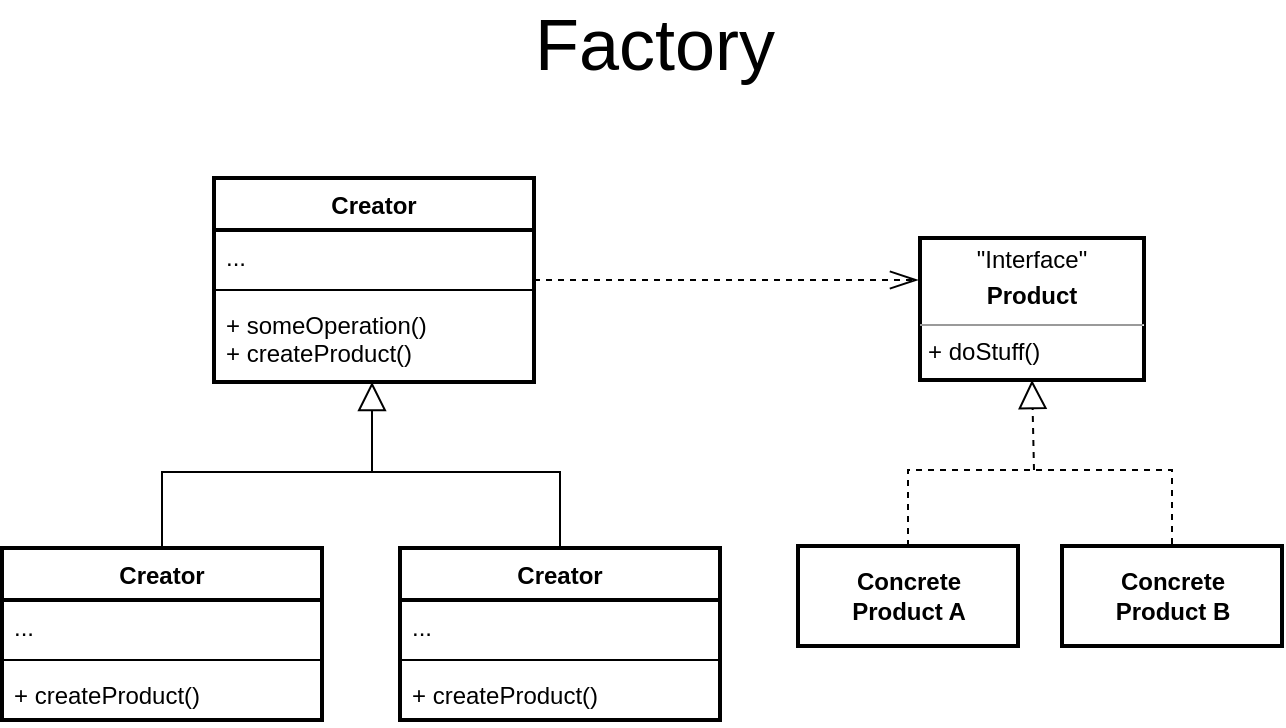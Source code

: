 <mxfile version="14.8.5" type="device"><diagram name="Page-1" id="c4acf3e9-155e-7222-9cf6-157b1a14988f"><mxGraphModel dx="1422" dy="794" grid="0" gridSize="10" guides="1" tooltips="1" connect="1" arrows="1" fold="1" page="1" pageScale="1" pageWidth="850" pageHeight="1100" background="none" math="0" shadow="0"><root><mxCell id="0"/><mxCell id="1" parent="0"/><mxCell id="Gnr0yDt9QQ8g0LjmNMmj-38" value="&lt;p style=&quot;margin: 0px ; margin-top: 4px ; text-align: center&quot;&gt;&quot;Interface&quot;&lt;/p&gt;&lt;p style=&quot;margin: 0px ; margin-top: 4px ; text-align: center&quot;&gt;&lt;b&gt;Product&lt;/b&gt;&lt;/p&gt;&lt;hr size=&quot;1&quot;&gt;&lt;p style=&quot;margin: 0px ; margin-left: 4px&quot;&gt;+ doStuff()&lt;/p&gt;&lt;p style=&quot;margin: 0px ; margin-left: 4px&quot;&gt;&lt;br&gt;&lt;/p&gt;" style="verticalAlign=top;align=left;overflow=fill;fontSize=12;fontFamily=Helvetica;html=1;strokeWidth=2;" parent="1" vertex="1"><mxGeometry x="562" y="236" width="112" height="71" as="geometry"/></mxCell><mxCell id="Gnr0yDt9QQ8g0LjmNMmj-62" value="Factory" style="text;html=1;strokeColor=none;fillColor=none;align=center;verticalAlign=middle;whiteSpace=wrap;rounded=0;fontSize=36;fontStyle=0;spacingTop=0;spacingLeft=0;" parent="1" vertex="1"><mxGeometry x="322" y="119" width="215" height="40" as="geometry"/></mxCell><mxCell id="XlVBeKfd6_DZpClP1N7D-21" style="edgeStyle=orthogonalEdgeStyle;rounded=0;orthogonalLoop=1;jettySize=auto;html=1;dashed=1;fontColor=none;startArrow=none;startFill=0;endArrow=openThin;endFill=0;endSize=12;" edge="1" parent="1" source="XlVBeKfd6_DZpClP1N7D-1"><mxGeometry relative="1" as="geometry"><mxPoint x="561" y="257" as="targetPoint"/></mxGeometry></mxCell><mxCell id="XlVBeKfd6_DZpClP1N7D-1" value="Creator" style="swimlane;fontStyle=1;align=center;verticalAlign=top;childLayout=stackLayout;horizontal=1;startSize=26;horizontalStack=0;resizeParent=1;resizeParentMax=0;resizeLast=0;collapsible=1;marginBottom=0;strokeWidth=2;" vertex="1" parent="1"><mxGeometry x="209" y="206" width="160" height="102" as="geometry"/></mxCell><mxCell id="XlVBeKfd6_DZpClP1N7D-2" value="..." style="text;strokeColor=none;fillColor=none;align=left;verticalAlign=top;spacingLeft=4;spacingRight=4;overflow=hidden;rotatable=0;points=[[0,0.5],[1,0.5]];portConstraint=eastwest;strokeWidth=2;" vertex="1" parent="XlVBeKfd6_DZpClP1N7D-1"><mxGeometry y="26" width="160" height="26" as="geometry"/></mxCell><mxCell id="XlVBeKfd6_DZpClP1N7D-3" value="" style="line;strokeWidth=1;fillColor=none;align=left;verticalAlign=middle;spacingTop=-1;spacingLeft=3;spacingRight=3;rotatable=0;labelPosition=right;points=[];portConstraint=eastwest;" vertex="1" parent="XlVBeKfd6_DZpClP1N7D-1"><mxGeometry y="52" width="160" height="8" as="geometry"/></mxCell><mxCell id="XlVBeKfd6_DZpClP1N7D-4" value="+ someOperation()&#10;+ createProduct()" style="text;strokeColor=none;fillColor=none;align=left;verticalAlign=top;spacingLeft=4;spacingRight=4;overflow=hidden;rotatable=0;points=[[0,0.5],[1,0.5]];portConstraint=eastwest;" vertex="1" parent="XlVBeKfd6_DZpClP1N7D-1"><mxGeometry y="60" width="160" height="42" as="geometry"/></mxCell><mxCell id="XlVBeKfd6_DZpClP1N7D-5" value="Creator" style="swimlane;fontStyle=1;align=center;verticalAlign=top;childLayout=stackLayout;horizontal=1;startSize=26;horizontalStack=0;resizeParent=1;resizeParentMax=0;resizeLast=0;collapsible=1;marginBottom=0;strokeWidth=2;" vertex="1" parent="1"><mxGeometry x="103" y="391" width="160" height="86" as="geometry"/></mxCell><mxCell id="XlVBeKfd6_DZpClP1N7D-6" value="..." style="text;strokeColor=none;fillColor=none;align=left;verticalAlign=top;spacingLeft=4;spacingRight=4;overflow=hidden;rotatable=0;points=[[0,0.5],[1,0.5]];portConstraint=eastwest;strokeWidth=2;" vertex="1" parent="XlVBeKfd6_DZpClP1N7D-5"><mxGeometry y="26" width="160" height="26" as="geometry"/></mxCell><mxCell id="XlVBeKfd6_DZpClP1N7D-7" value="" style="line;strokeWidth=1;fillColor=none;align=left;verticalAlign=middle;spacingTop=-1;spacingLeft=3;spacingRight=3;rotatable=0;labelPosition=right;points=[];portConstraint=eastwest;" vertex="1" parent="XlVBeKfd6_DZpClP1N7D-5"><mxGeometry y="52" width="160" height="8" as="geometry"/></mxCell><mxCell id="XlVBeKfd6_DZpClP1N7D-8" value="+ createProduct()" style="text;strokeColor=none;fillColor=none;align=left;verticalAlign=top;spacingLeft=4;spacingRight=4;overflow=hidden;rotatable=0;points=[[0,0.5],[1,0.5]];portConstraint=eastwest;" vertex="1" parent="XlVBeKfd6_DZpClP1N7D-5"><mxGeometry y="60" width="160" height="26" as="geometry"/></mxCell><mxCell id="XlVBeKfd6_DZpClP1N7D-9" value="Creator" style="swimlane;fontStyle=1;align=center;verticalAlign=top;childLayout=stackLayout;horizontal=1;startSize=26;horizontalStack=0;resizeParent=1;resizeParentMax=0;resizeLast=0;collapsible=1;marginBottom=0;strokeWidth=2;" vertex="1" parent="1"><mxGeometry x="302" y="391" width="160" height="86" as="geometry"/></mxCell><mxCell id="XlVBeKfd6_DZpClP1N7D-10" value="..." style="text;strokeColor=none;fillColor=none;align=left;verticalAlign=top;spacingLeft=4;spacingRight=4;overflow=hidden;rotatable=0;points=[[0,0.5],[1,0.5]];portConstraint=eastwest;strokeWidth=2;" vertex="1" parent="XlVBeKfd6_DZpClP1N7D-9"><mxGeometry y="26" width="160" height="26" as="geometry"/></mxCell><mxCell id="XlVBeKfd6_DZpClP1N7D-11" value="" style="line;strokeWidth=1;fillColor=none;align=left;verticalAlign=middle;spacingTop=-1;spacingLeft=3;spacingRight=3;rotatable=0;labelPosition=right;points=[];portConstraint=eastwest;" vertex="1" parent="XlVBeKfd6_DZpClP1N7D-9"><mxGeometry y="52" width="160" height="8" as="geometry"/></mxCell><mxCell id="XlVBeKfd6_DZpClP1N7D-12" value="+ createProduct()" style="text;strokeColor=none;fillColor=none;align=left;verticalAlign=top;spacingLeft=4;spacingRight=4;overflow=hidden;rotatable=0;points=[[0,0.5],[1,0.5]];portConstraint=eastwest;" vertex="1" parent="XlVBeKfd6_DZpClP1N7D-9"><mxGeometry y="60" width="160" height="26" as="geometry"/></mxCell><mxCell id="XlVBeKfd6_DZpClP1N7D-13" value="&lt;b&gt;Concrete&lt;br&gt;Product A&lt;/b&gt;" style="html=1;strokeWidth=2;" vertex="1" parent="1"><mxGeometry x="501" y="390" width="110" height="50" as="geometry"/></mxCell><mxCell id="XlVBeKfd6_DZpClP1N7D-14" value="&lt;b&gt;Concrete&lt;br&gt;Product B&lt;/b&gt;" style="html=1;strokeWidth=2;" vertex="1" parent="1"><mxGeometry x="633" y="390" width="110" height="50" as="geometry"/></mxCell><mxCell id="XlVBeKfd6_DZpClP1N7D-18" value="1" style="endArrow=none;endSize=12;startArrow=none;startSize=14;startFill=0;edgeStyle=orthogonalEdgeStyle;align=left;verticalAlign=bottom;entryX=0.5;entryY=0;entryDx=0;entryDy=0;exitX=0.5;exitY=0;exitDx=0;exitDy=0;endFill=0;rounded=0;html=1;noLabel=1;fontColor=none;dashed=1;" edge="1" parent="1" source="XlVBeKfd6_DZpClP1N7D-13" target="XlVBeKfd6_DZpClP1N7D-14"><mxGeometry x="-1" y="3" relative="1" as="geometry"><mxPoint x="543" y="354" as="sourcePoint"/><mxPoint x="703" y="354" as="targetPoint"/><Array as="points"><mxPoint x="556" y="352"/><mxPoint x="688" y="352"/></Array></mxGeometry></mxCell><mxCell id="XlVBeKfd6_DZpClP1N7D-20" value="" style="endArrow=block;endFill=0;endSize=12;html=1;entryX=0.5;entryY=1;entryDx=0;entryDy=0;dashed=1;" edge="1" parent="1" target="Gnr0yDt9QQ8g0LjmNMmj-38"><mxGeometry width="160" relative="1" as="geometry"><mxPoint x="619" y="352" as="sourcePoint"/><mxPoint x="708" y="324" as="targetPoint"/></mxGeometry></mxCell><mxCell id="XlVBeKfd6_DZpClP1N7D-22" value="1" style="endArrow=none;endSize=12;startArrow=none;startSize=14;startFill=0;edgeStyle=orthogonalEdgeStyle;align=left;verticalAlign=bottom;entryX=0.5;entryY=0;entryDx=0;entryDy=0;exitX=0.5;exitY=0;exitDx=0;exitDy=0;endFill=0;rounded=0;html=1;noLabel=1;fontColor=none;" edge="1" parent="1" source="XlVBeKfd6_DZpClP1N7D-5" target="XlVBeKfd6_DZpClP1N7D-9"><mxGeometry x="-1" y="3" relative="1" as="geometry"><mxPoint x="225" y="391" as="sourcePoint"/><mxPoint x="357.0" y="391" as="targetPoint"/><Array as="points"><mxPoint x="183" y="353"/><mxPoint x="382" y="353"/></Array></mxGeometry></mxCell><mxCell id="XlVBeKfd6_DZpClP1N7D-23" value="" style="endArrow=block;endFill=0;endSize=12;html=1;entryX=0.5;entryY=1;entryDx=0;entryDy=0;" edge="1" parent="1"><mxGeometry width="160" relative="1" as="geometry"><mxPoint x="288" y="353.0" as="sourcePoint"/><mxPoint x="288" y="308.0" as="targetPoint"/></mxGeometry></mxCell></root></mxGraphModel></diagram></mxfile>
